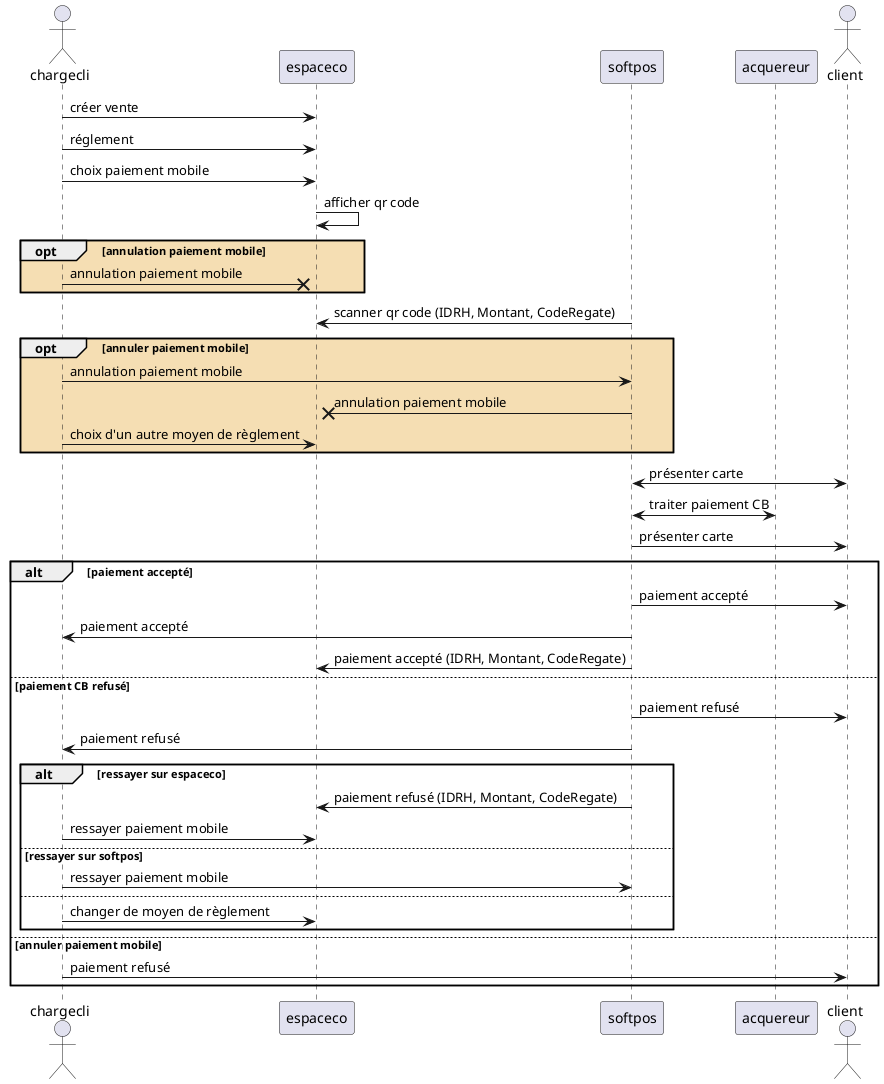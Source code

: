 @startuml

actor chargecli
participant espaceco
participant softpos
participant acquereur
actor client

chargecli -> espaceco : créer vente
chargecli -> espaceco: réglement
chargecli -> espaceco : choix paiement mobile
espaceco -> espaceco : afficher qr code
opt #Wheat annulation paiement mobile
    chargecli ->X espaceco : annulation paiement mobile
end opt
softpos -> espaceco : scanner qr code (IDRH, Montant, CodeRegate)
opt #Wheat annuler paiement mobile
    chargecli -> softpos : annulation paiement mobile
    softpos ->X espaceco : annulation paiement mobile
    chargecli -> espaceco : choix d'un autre moyen de règlement
end opt

softpos <-> client : présenter carte
softpos <-> acquereur : traiter paiement CB
softpos -> client : présenter carte
alt paiement accepté 
    softpos -> client : paiement accepté
    softpos -> chargecli : paiement accepté
    softpos -> espaceco : paiement accepté (IDRH, Montant, CodeRegate)
else paiement CB refusé
    softpos -> client : paiement refusé
    softpos -> chargecli : paiement refusé
    alt ressayer sur espaceco
        softpos -> espaceco : paiement refusé (IDRH, Montant, CodeRegate)
        chargecli -> espaceco : ressayer paiement mobile
    else ressayer sur softpos
        chargecli -> softpos : ressayer paiement mobile
    else
        chargecli -> espaceco : changer de moyen de règlement
    end
else annuler paiement mobile
    chargecli -> client : paiement refusé
end


@enduml